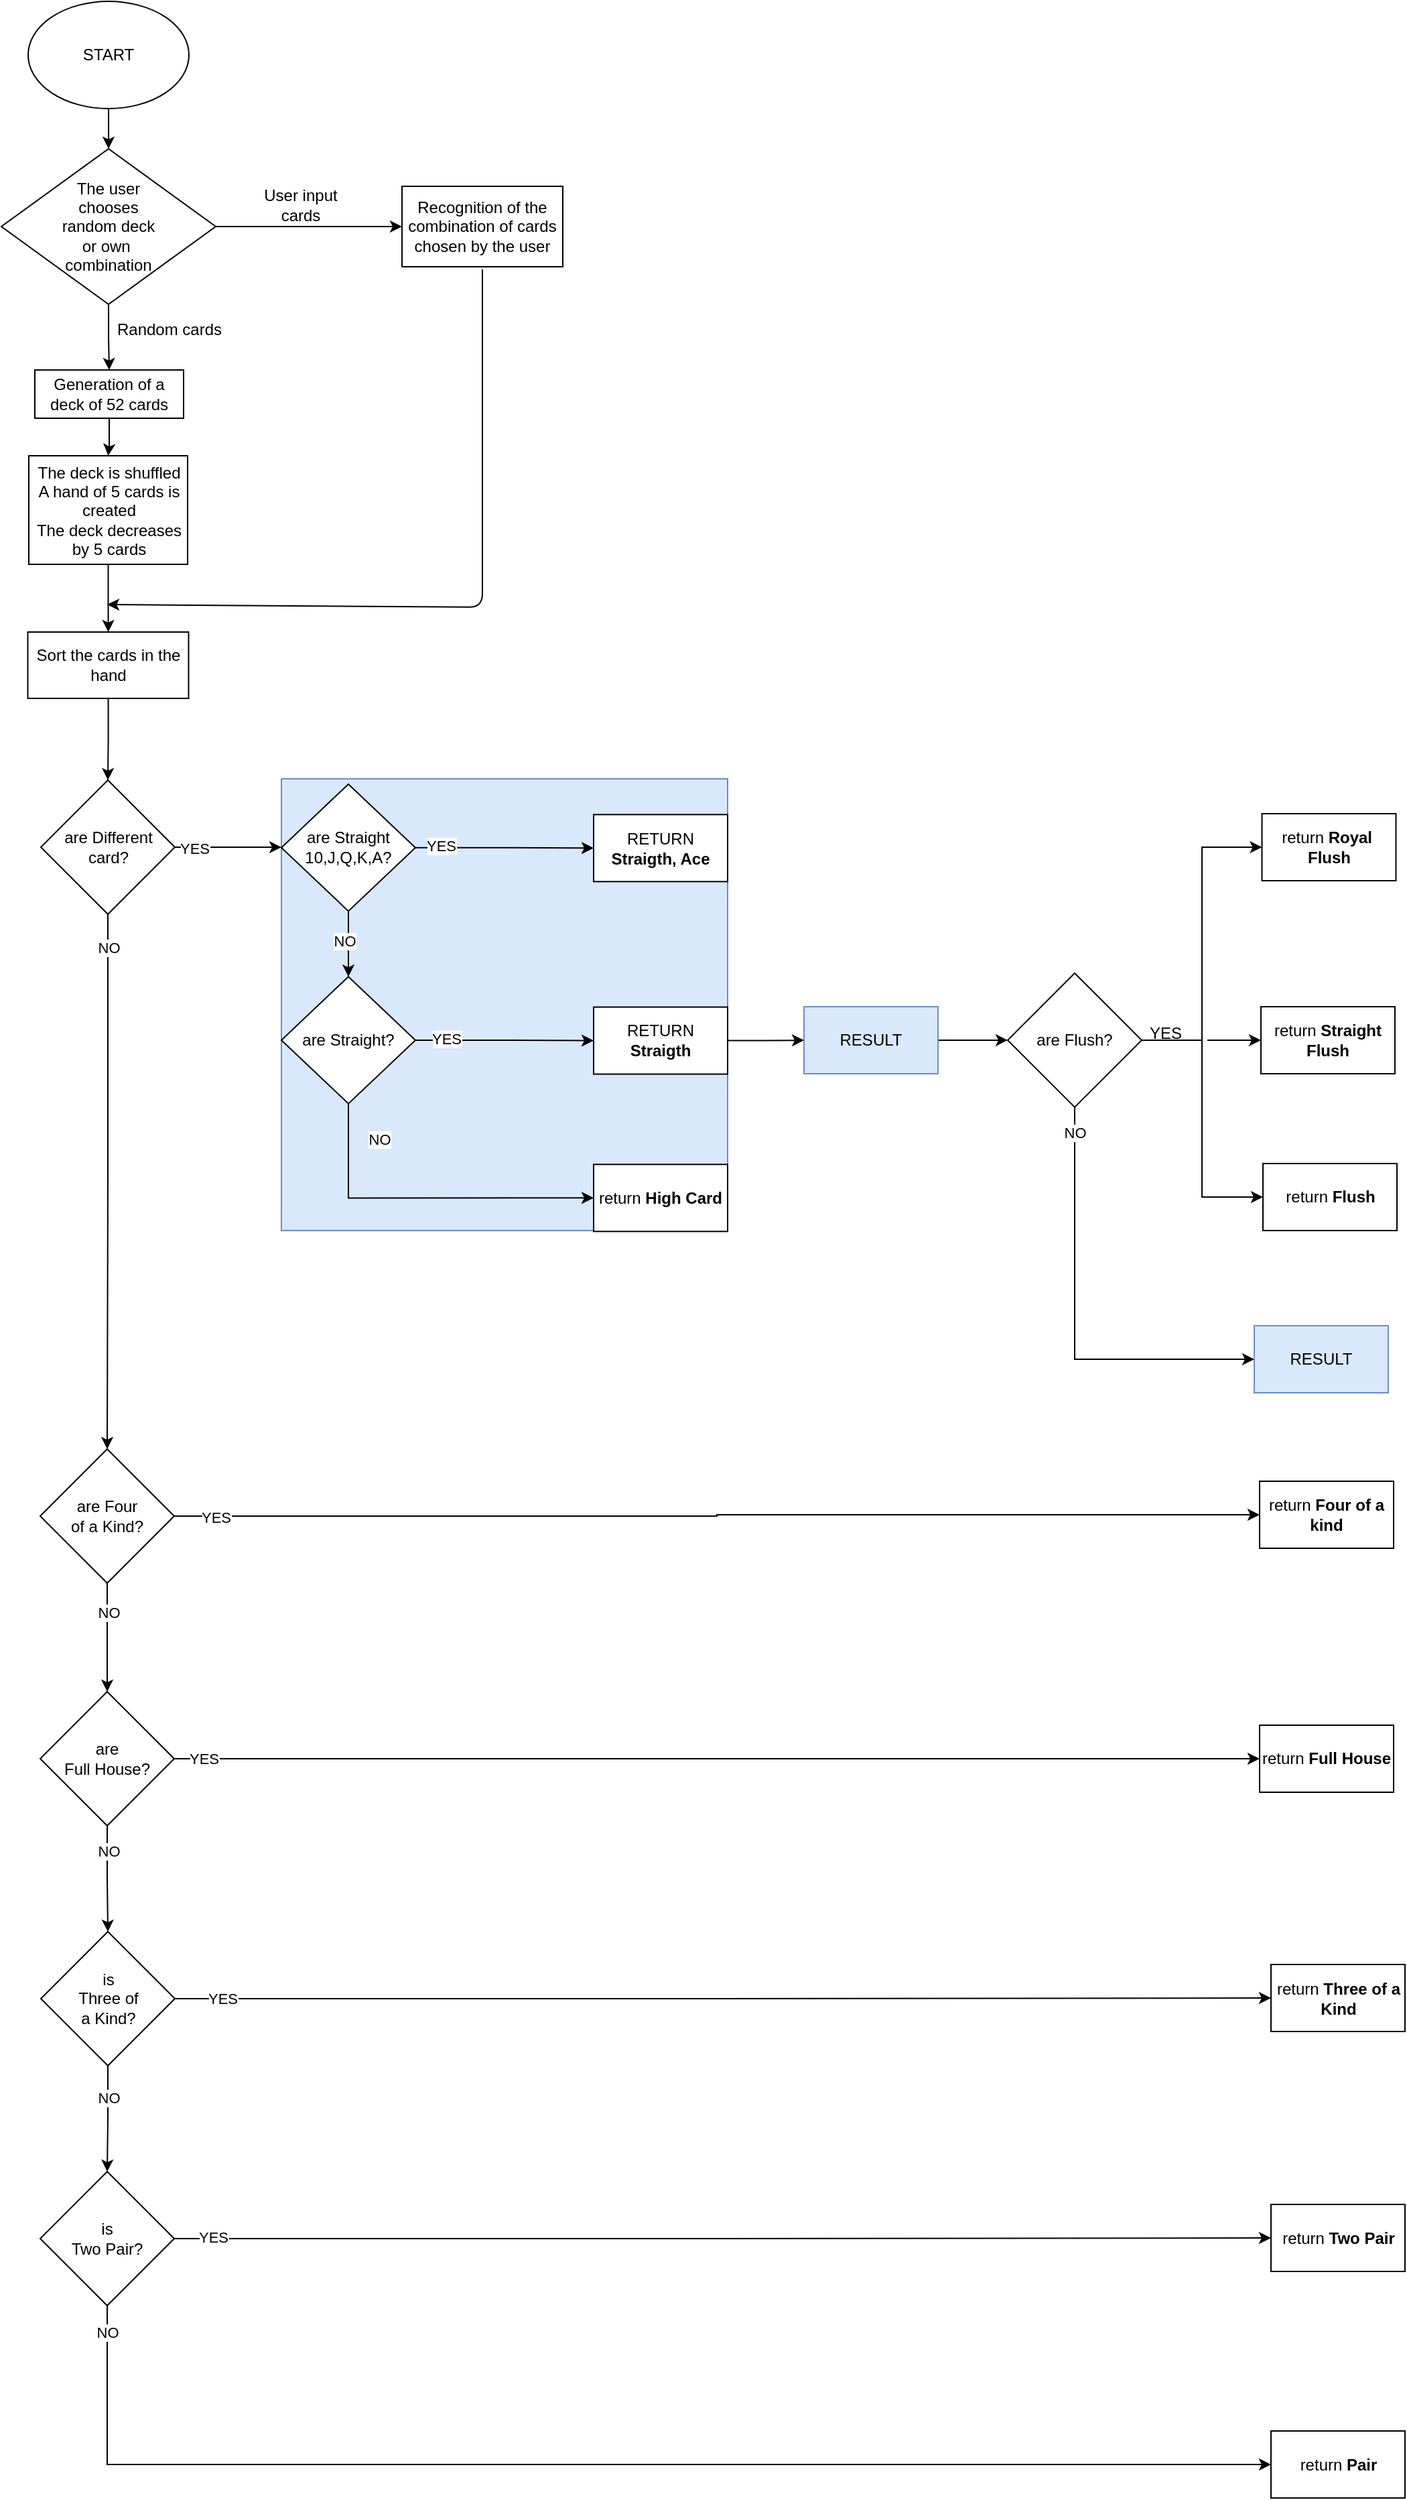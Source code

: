 <mxfile version="14.4.3" type="github">
  <diagram id="C5RBs43oDa-KdzZeNtuy" name="Page-1">
    <mxGraphModel dx="1024" dy="738" grid="1" gridSize="10" guides="1" tooltips="1" connect="1" arrows="1" fold="1" page="1" pageScale="1" pageWidth="827" pageHeight="1169" math="0" shadow="0">
      <root>
        <mxCell id="WIyWlLk6GJQsqaUBKTNV-0" />
        <mxCell id="WIyWlLk6GJQsqaUBKTNV-1" parent="WIyWlLk6GJQsqaUBKTNV-0" />
        <mxCell id="Tm0DZsRlW1lU8cvknflJ-2" value="" style="edgeStyle=orthogonalEdgeStyle;rounded=0;orthogonalLoop=1;jettySize=auto;html=1;" parent="WIyWlLk6GJQsqaUBKTNV-1" source="Tm0DZsRlW1lU8cvknflJ-0" target="Tm0DZsRlW1lU8cvknflJ-1" edge="1">
          <mxGeometry relative="1" as="geometry" />
        </mxCell>
        <mxCell id="Tm0DZsRlW1lU8cvknflJ-0" value="START" style="ellipse;whiteSpace=wrap;html=1;" parent="WIyWlLk6GJQsqaUBKTNV-1" vertex="1">
          <mxGeometry x="41" y="20" width="120" height="80" as="geometry" />
        </mxCell>
        <object label="" id="Tm0DZsRlW1lU8cvknflJ-4">
          <mxCell style="edgeStyle=orthogonalEdgeStyle;rounded=0;orthogonalLoop=1;jettySize=auto;html=1;" parent="WIyWlLk6GJQsqaUBKTNV-1" source="Tm0DZsRlW1lU8cvknflJ-1" target="Tm0DZsRlW1lU8cvknflJ-3" edge="1">
            <mxGeometry relative="1" as="geometry" />
          </mxCell>
        </object>
        <mxCell id="Tm0DZsRlW1lU8cvknflJ-28" value="" style="edgeStyle=orthogonalEdgeStyle;rounded=0;orthogonalLoop=1;jettySize=auto;html=1;" parent="WIyWlLk6GJQsqaUBKTNV-1" source="Tm0DZsRlW1lU8cvknflJ-1" target="Tm0DZsRlW1lU8cvknflJ-27" edge="1">
          <mxGeometry relative="1" as="geometry" />
        </mxCell>
        <mxCell id="Tm0DZsRlW1lU8cvknflJ-1" value="The user &lt;br&gt;chooses &lt;br&gt;random deck&lt;br&gt;or own&amp;nbsp;&lt;br&gt;combination" style="rhombus;whiteSpace=wrap;html=1;" parent="WIyWlLk6GJQsqaUBKTNV-1" vertex="1">
          <mxGeometry x="21" y="130" width="160" height="116" as="geometry" />
        </mxCell>
        <mxCell id="Tm0DZsRlW1lU8cvknflJ-7" value="" style="edgeStyle=orthogonalEdgeStyle;rounded=0;orthogonalLoop=1;jettySize=auto;html=1;" parent="WIyWlLk6GJQsqaUBKTNV-1" source="Tm0DZsRlW1lU8cvknflJ-3" target="Tm0DZsRlW1lU8cvknflJ-6" edge="1">
          <mxGeometry relative="1" as="geometry" />
        </mxCell>
        <mxCell id="Tm0DZsRlW1lU8cvknflJ-3" value="Generation of a deck of 52 cards" style="whiteSpace=wrap;html=1;" parent="WIyWlLk6GJQsqaUBKTNV-1" vertex="1">
          <mxGeometry x="46" y="295" width="111" height="36" as="geometry" />
        </mxCell>
        <mxCell id="Tm0DZsRlW1lU8cvknflJ-5" value="Random cards" style="text;html=1;resizable=0;autosize=1;align=center;verticalAlign=middle;points=[];fillColor=none;strokeColor=none;rounded=0;" parent="WIyWlLk6GJQsqaUBKTNV-1" vertex="1">
          <mxGeometry x="101" y="255" width="90" height="20" as="geometry" />
        </mxCell>
        <mxCell id="Tm0DZsRlW1lU8cvknflJ-60" value="" style="edgeStyle=orthogonalEdgeStyle;rounded=0;orthogonalLoop=1;jettySize=auto;html=1;" parent="WIyWlLk6GJQsqaUBKTNV-1" source="Tm0DZsRlW1lU8cvknflJ-6" target="Tm0DZsRlW1lU8cvknflJ-59" edge="1">
          <mxGeometry relative="1" as="geometry" />
        </mxCell>
        <mxCell id="Tm0DZsRlW1lU8cvknflJ-6" value="&lt;div&gt;The deck is shuffled&lt;/div&gt;&lt;div&gt;A hand of 5 cards is created&lt;/div&gt;&lt;div&gt;The deck decreases by 5 cards&lt;/div&gt;" style="whiteSpace=wrap;html=1;" parent="WIyWlLk6GJQsqaUBKTNV-1" vertex="1">
          <mxGeometry x="41.5" y="359" width="118.5" height="81" as="geometry" />
        </mxCell>
        <mxCell id="Tm0DZsRlW1lU8cvknflJ-27" value="Recognition of the combination of cards chosen by the user" style="whiteSpace=wrap;html=1;" parent="WIyWlLk6GJQsqaUBKTNV-1" vertex="1">
          <mxGeometry x="320" y="158" width="120" height="60" as="geometry" />
        </mxCell>
        <mxCell id="Tm0DZsRlW1lU8cvknflJ-29" value="" style="endArrow=classic;html=1;exitX=0.5;exitY=1;exitDx=0;exitDy=0;" parent="WIyWlLk6GJQsqaUBKTNV-1" edge="1">
          <mxGeometry width="50" height="50" relative="1" as="geometry">
            <mxPoint x="380" y="220" as="sourcePoint" />
            <mxPoint x="100" y="470" as="targetPoint" />
            <Array as="points">
              <mxPoint x="380" y="472" />
            </Array>
          </mxGeometry>
        </mxCell>
        <mxCell id="Tm0DZsRlW1lU8cvknflJ-36" value="User input cards" style="text;html=1;strokeColor=none;fillColor=none;align=center;verticalAlign=middle;whiteSpace=wrap;rounded=0;" parent="WIyWlLk6GJQsqaUBKTNV-1" vertex="1">
          <mxGeometry x="211" y="157" width="67.25" height="30" as="geometry" />
        </mxCell>
        <mxCell id="cF6fis8dZxYhZ3T7PFc2-98" style="edgeStyle=orthogonalEdgeStyle;rounded=0;orthogonalLoop=1;jettySize=auto;html=1;entryX=0.5;entryY=0;entryDx=0;entryDy=0;" parent="WIyWlLk6GJQsqaUBKTNV-1" source="Tm0DZsRlW1lU8cvknflJ-59" target="cF6fis8dZxYhZ3T7PFc2-95" edge="1">
          <mxGeometry relative="1" as="geometry" />
        </mxCell>
        <mxCell id="Tm0DZsRlW1lU8cvknflJ-59" value="Sort the cards in the hand&lt;span&gt; &lt;/span&gt;" style="whiteSpace=wrap;html=1;" parent="WIyWlLk6GJQsqaUBKTNV-1" vertex="1">
          <mxGeometry x="40.75" y="490.5" width="120" height="49.5" as="geometry" />
        </mxCell>
        <mxCell id="cF6fis8dZxYhZ3T7PFc2-84" value="" style="group" parent="WIyWlLk6GJQsqaUBKTNV-1" vertex="1" connectable="0">
          <mxGeometry x="742" y="740.0" width="137" height="120.62" as="geometry" />
        </mxCell>
        <mxCell id="cF6fis8dZxYhZ3T7PFc2-85" value="are Flush?" style="rhombus;whiteSpace=wrap;html=1;" parent="cF6fis8dZxYhZ3T7PFc2-84" vertex="1">
          <mxGeometry x="30" y="4.96" width="100" height="100" as="geometry" />
        </mxCell>
        <mxCell id="cF6fis8dZxYhZ3T7PFc2-91" value="" style="group" parent="WIyWlLk6GJQsqaUBKTNV-1" vertex="1" connectable="0">
          <mxGeometry x="50" y="1100" width="601.5" height="782.5" as="geometry" />
        </mxCell>
        <mxCell id="T6k6hgS9T_V78RaMO5M8-13" style="edgeStyle=orthogonalEdgeStyle;rounded=0;orthogonalLoop=1;jettySize=auto;html=1;entryX=0.5;entryY=0;entryDx=0;entryDy=0;" edge="1" parent="cF6fis8dZxYhZ3T7PFc2-91" source="Tm0DZsRlW1lU8cvknflJ-167" target="Tm0DZsRlW1lU8cvknflJ-173">
          <mxGeometry relative="1" as="geometry" />
        </mxCell>
        <mxCell id="T6k6hgS9T_V78RaMO5M8-24" value="NO" style="edgeLabel;html=1;align=center;verticalAlign=middle;resizable=0;points=[];" vertex="1" connectable="0" parent="T6k6hgS9T_V78RaMO5M8-13">
          <mxGeometry x="-0.401" relative="1" as="geometry">
            <mxPoint as="offset" />
          </mxGeometry>
        </mxCell>
        <mxCell id="Tm0DZsRlW1lU8cvknflJ-167" value="is &lt;br&gt;Three of &lt;br&gt;a Kind?" style="rhombus;whiteSpace=wrap;html=1;" parent="cF6fis8dZxYhZ3T7PFc2-91" vertex="1">
          <mxGeometry x="0.5" y="360" width="100" height="100" as="geometry" />
        </mxCell>
        <mxCell id="Tm0DZsRlW1lU8cvknflJ-173" value="is &lt;br&gt;Two Pair?" style="rhombus;whiteSpace=wrap;html=1;" parent="cF6fis8dZxYhZ3T7PFc2-91" vertex="1">
          <mxGeometry y="539" width="100" height="100" as="geometry" />
        </mxCell>
        <mxCell id="T6k6hgS9T_V78RaMO5M8-11" style="edgeStyle=orthogonalEdgeStyle;rounded=0;orthogonalLoop=1;jettySize=auto;html=1;entryX=0.5;entryY=0;entryDx=0;entryDy=0;" edge="1" parent="cF6fis8dZxYhZ3T7PFc2-91" source="cF6fis8dZxYhZ3T7PFc2-18" target="cF6fis8dZxYhZ3T7PFc2-20">
          <mxGeometry relative="1" as="geometry" />
        </mxCell>
        <mxCell id="T6k6hgS9T_V78RaMO5M8-20" value="NO" style="edgeLabel;html=1;align=center;verticalAlign=middle;resizable=0;points=[];" vertex="1" connectable="0" parent="T6k6hgS9T_V78RaMO5M8-11">
          <mxGeometry x="-0.457" y="1" relative="1" as="geometry">
            <mxPoint as="offset" />
          </mxGeometry>
        </mxCell>
        <mxCell id="cF6fis8dZxYhZ3T7PFc2-18" value="are Four &lt;br&gt;of a Kind?" style="rhombus;whiteSpace=wrap;html=1;" parent="cF6fis8dZxYhZ3T7PFc2-91" vertex="1">
          <mxGeometry width="100" height="100" as="geometry" />
        </mxCell>
        <mxCell id="T6k6hgS9T_V78RaMO5M8-12" style="edgeStyle=orthogonalEdgeStyle;rounded=0;orthogonalLoop=1;jettySize=auto;html=1;entryX=0.5;entryY=0;entryDx=0;entryDy=0;" edge="1" parent="cF6fis8dZxYhZ3T7PFc2-91" source="cF6fis8dZxYhZ3T7PFc2-20" target="Tm0DZsRlW1lU8cvknflJ-167">
          <mxGeometry relative="1" as="geometry" />
        </mxCell>
        <mxCell id="T6k6hgS9T_V78RaMO5M8-22" value="NO" style="edgeLabel;html=1;align=center;verticalAlign=middle;resizable=0;points=[];" vertex="1" connectable="0" parent="T6k6hgS9T_V78RaMO5M8-12">
          <mxGeometry x="-0.516" y="1" relative="1" as="geometry">
            <mxPoint as="offset" />
          </mxGeometry>
        </mxCell>
        <mxCell id="cF6fis8dZxYhZ3T7PFc2-20" value="are&lt;br&gt;Full House?" style="rhombus;whiteSpace=wrap;html=1;" parent="cF6fis8dZxYhZ3T7PFc2-91" vertex="1">
          <mxGeometry y="181" width="100" height="100" as="geometry" />
        </mxCell>
        <mxCell id="cF6fis8dZxYhZ3T7PFc2-94" value="" style="group" parent="WIyWlLk6GJQsqaUBKTNV-1" vertex="1" connectable="0">
          <mxGeometry x="50.5" y="600" width="137" height="120.62" as="geometry" />
        </mxCell>
        <mxCell id="cF6fis8dZxYhZ3T7PFc2-95" value="are Different&lt;br&gt;card?" style="rhombus;whiteSpace=wrap;html=1;" parent="cF6fis8dZxYhZ3T7PFc2-94" vertex="1">
          <mxGeometry y="1" width="100" height="100" as="geometry" />
        </mxCell>
        <mxCell id="cF6fis8dZxYhZ3T7PFc2-109" value="" style="group;fillColor=#dae8fc;strokeColor=#6c8ebf;" parent="WIyWlLk6GJQsqaUBKTNV-1" vertex="1" connectable="0">
          <mxGeometry x="230" y="600" width="333" height="337" as="geometry" />
        </mxCell>
        <mxCell id="cF6fis8dZxYhZ3T7PFc2-108" value="" style="group;fillColor=#dae8fc;strokeColor=#6c8ebf;container=0;" parent="cF6fis8dZxYhZ3T7PFc2-109" vertex="1" connectable="0">
          <mxGeometry width="333" height="337" as="geometry" />
        </mxCell>
        <mxCell id="Tm0DZsRlW1lU8cvknflJ-74" value="are Straight&lt;br&gt;10,J,Q,K,A?" style="rhombus;whiteSpace=wrap;html=1;" parent="cF6fis8dZxYhZ3T7PFc2-109" vertex="1">
          <mxGeometry y="4" width="100" height="94.695" as="geometry" />
        </mxCell>
        <mxCell id="cF6fis8dZxYhZ3T7PFc2-78" value="return &lt;b&gt;High Card&lt;/b&gt;" style="whiteSpace=wrap;html=1;" parent="cF6fis8dZxYhZ3T7PFc2-109" vertex="1">
          <mxGeometry x="233" y="287.653" width="100" height="50" as="geometry" />
        </mxCell>
        <mxCell id="cF6fis8dZxYhZ3T7PFc2-7" value="RETURN &lt;b&gt;Straigth&lt;/b&gt;" style="whiteSpace=wrap;html=1;" parent="cF6fis8dZxYhZ3T7PFc2-109" vertex="1">
          <mxGeometry x="233" y="170.284" width="100" height="50" as="geometry" />
        </mxCell>
        <mxCell id="cF6fis8dZxYhZ3T7PFc2-104" style="edgeStyle=orthogonalEdgeStyle;rounded=0;orthogonalLoop=1;jettySize=auto;html=1;entryX=0;entryY=0.5;entryDx=0;entryDy=0;" parent="cF6fis8dZxYhZ3T7PFc2-109" source="cF6fis8dZxYhZ3T7PFc2-13" target="cF6fis8dZxYhZ3T7PFc2-7" edge="1">
          <mxGeometry y="-20" as="geometry" />
        </mxCell>
        <mxCell id="cF6fis8dZxYhZ3T7PFc2-113" value="YES" style="edgeLabel;html=1;align=center;verticalAlign=middle;resizable=0;points=[];" parent="cF6fis8dZxYhZ3T7PFc2-104" vertex="1" connectable="0">
          <mxGeometry relative="1" as="geometry">
            <mxPoint x="-44" y="-1" as="offset" />
          </mxGeometry>
        </mxCell>
        <mxCell id="cF6fis8dZxYhZ3T7PFc2-105" style="edgeStyle=orthogonalEdgeStyle;rounded=0;orthogonalLoop=1;jettySize=auto;html=1;entryX=0;entryY=0.5;entryDx=0;entryDy=0;" parent="cF6fis8dZxYhZ3T7PFc2-109" source="cF6fis8dZxYhZ3T7PFc2-13" target="cF6fis8dZxYhZ3T7PFc2-78" edge="1">
          <mxGeometry y="-20" as="geometry">
            <Array as="points">
              <mxPoint x="50" y="194.958" />
              <mxPoint x="50" y="313.326" />
            </Array>
          </mxGeometry>
        </mxCell>
        <mxCell id="cF6fis8dZxYhZ3T7PFc2-114" value="NO" style="edgeLabel;html=1;align=center;verticalAlign=middle;resizable=0;points=[];" parent="cF6fis8dZxYhZ3T7PFc2-105" vertex="1" connectable="0">
          <mxGeometry relative="1" as="geometry">
            <mxPoint x="-33" y="-44" as="offset" />
          </mxGeometry>
        </mxCell>
        <mxCell id="cF6fis8dZxYhZ3T7PFc2-13" value="are Straight?" style="rhombus;whiteSpace=wrap;html=1;" parent="cF6fis8dZxYhZ3T7PFc2-109" vertex="1">
          <mxGeometry y="147.61" width="100" height="94.695" as="geometry" />
        </mxCell>
        <mxCell id="cF6fis8dZxYhZ3T7PFc2-107" style="edgeStyle=orthogonalEdgeStyle;rounded=0;orthogonalLoop=1;jettySize=auto;html=1;entryX=0.5;entryY=0;entryDx=0;entryDy=0;" parent="cF6fis8dZxYhZ3T7PFc2-109" source="Tm0DZsRlW1lU8cvknflJ-74" target="cF6fis8dZxYhZ3T7PFc2-13" edge="1">
          <mxGeometry y="-20" as="geometry" />
        </mxCell>
        <mxCell id="cF6fis8dZxYhZ3T7PFc2-112" value="NO" style="edgeLabel;html=1;align=center;verticalAlign=middle;resizable=0;points=[];" parent="cF6fis8dZxYhZ3T7PFc2-107" vertex="1" connectable="0">
          <mxGeometry relative="1" as="geometry">
            <mxPoint x="-3" y="-2" as="offset" />
          </mxGeometry>
        </mxCell>
        <mxCell id="cF6fis8dZxYhZ3T7PFc2-40" value="RETURN &lt;b&gt;Straigth, Ace&lt;/b&gt;" style="whiteSpace=wrap;html=1;" parent="cF6fis8dZxYhZ3T7PFc2-109" vertex="1">
          <mxGeometry x="233" y="26.674" width="100" height="50" as="geometry" />
        </mxCell>
        <mxCell id="cF6fis8dZxYhZ3T7PFc2-103" style="edgeStyle=orthogonalEdgeStyle;rounded=0;orthogonalLoop=1;jettySize=auto;html=1;entryX=0;entryY=0.5;entryDx=0;entryDy=0;" parent="cF6fis8dZxYhZ3T7PFc2-109" source="Tm0DZsRlW1lU8cvknflJ-74" target="cF6fis8dZxYhZ3T7PFc2-40" edge="1">
          <mxGeometry y="-20" as="geometry" />
        </mxCell>
        <mxCell id="cF6fis8dZxYhZ3T7PFc2-111" value="YES" style="edgeLabel;html=1;align=center;verticalAlign=middle;resizable=0;points=[];" parent="cF6fis8dZxYhZ3T7PFc2-103" vertex="1" connectable="0">
          <mxGeometry relative="1" as="geometry">
            <mxPoint x="-48" y="-2" as="offset" />
          </mxGeometry>
        </mxCell>
        <mxCell id="cF6fis8dZxYhZ3T7PFc2-118" style="edgeStyle=orthogonalEdgeStyle;rounded=0;orthogonalLoop=1;jettySize=auto;html=1;entryX=0;entryY=0.5;entryDx=0;entryDy=0;" parent="WIyWlLk6GJQsqaUBKTNV-1" source="cF6fis8dZxYhZ3T7PFc2-115" target="cF6fis8dZxYhZ3T7PFc2-85" edge="1">
          <mxGeometry relative="1" as="geometry" />
        </mxCell>
        <mxCell id="cF6fis8dZxYhZ3T7PFc2-115" value="RESULT" style="rounded=0;whiteSpace=wrap;html=1;fillColor=#dae8fc;strokeColor=#6c8ebf;" parent="WIyWlLk6GJQsqaUBKTNV-1" vertex="1">
          <mxGeometry x="620" y="770" width="100" height="50" as="geometry" />
        </mxCell>
        <mxCell id="cF6fis8dZxYhZ3T7PFc2-117" value="" style="edgeStyle=orthogonalEdgeStyle;rounded=0;orthogonalLoop=1;jettySize=auto;html=1;" parent="WIyWlLk6GJQsqaUBKTNV-1" source="cF6fis8dZxYhZ3T7PFc2-7" target="cF6fis8dZxYhZ3T7PFc2-115" edge="1">
          <mxGeometry relative="1" as="geometry" />
        </mxCell>
        <mxCell id="cF6fis8dZxYhZ3T7PFc2-119" value="" style="group" parent="WIyWlLk6GJQsqaUBKTNV-1" vertex="1" connectable="0">
          <mxGeometry x="956" y="626" width="101.5" height="432" as="geometry" />
        </mxCell>
        <mxCell id="cF6fis8dZxYhZ3T7PFc2-110" value="" style="group" parent="cF6fis8dZxYhZ3T7PFc2-119" vertex="1" connectable="0">
          <mxGeometry x="5" width="101.5" height="311" as="geometry" />
        </mxCell>
        <mxCell id="Tm0DZsRlW1lU8cvknflJ-24" value="return&amp;nbsp;&lt;b&gt;Straight Flush&lt;/b&gt;" style="whiteSpace=wrap;html=1;" parent="cF6fis8dZxYhZ3T7PFc2-110" vertex="1">
          <mxGeometry y="144" width="100" height="50" as="geometry" />
        </mxCell>
        <mxCell id="T6k6hgS9T_V78RaMO5M8-39" value="return &lt;b&gt;Flush&lt;/b&gt;" style="whiteSpace=wrap;html=1;" vertex="1" parent="cF6fis8dZxYhZ3T7PFc2-110">
          <mxGeometry x="1.5" y="261" width="100" height="50" as="geometry" />
        </mxCell>
        <mxCell id="T6k6hgS9T_V78RaMO5M8-38" value="return&amp;nbsp;&lt;b style=&quot;font-family: &amp;#34;arial&amp;#34; , &amp;#34;helvetica&amp;#34; , sans-serif ; text-align: left&quot;&gt;Royal&amp;nbsp; Flush&lt;/b&gt;" style="whiteSpace=wrap;html=1;" vertex="1" parent="cF6fis8dZxYhZ3T7PFc2-110">
          <mxGeometry x="0.75" width="100" height="50" as="geometry" />
        </mxCell>
        <mxCell id="cF6fis8dZxYhZ3T7PFc2-116" value="RESULT" style="rounded=0;whiteSpace=wrap;html=1;fillColor=#dae8fc;strokeColor=#6c8ebf;" parent="cF6fis8dZxYhZ3T7PFc2-119" vertex="1">
          <mxGeometry y="382" width="100" height="50" as="geometry" />
        </mxCell>
        <mxCell id="cF6fis8dZxYhZ3T7PFc2-125" style="edgeStyle=orthogonalEdgeStyle;rounded=0;orthogonalLoop=1;jettySize=auto;html=1;entryX=0;entryY=0.5;entryDx=0;entryDy=0;" parent="WIyWlLk6GJQsqaUBKTNV-1" source="cF6fis8dZxYhZ3T7PFc2-85" target="cF6fis8dZxYhZ3T7PFc2-116" edge="1">
          <mxGeometry relative="1" as="geometry">
            <Array as="points">
              <mxPoint x="822" y="1033" />
            </Array>
          </mxGeometry>
        </mxCell>
        <mxCell id="T6k6hgS9T_V78RaMO5M8-44" value="NO" style="edgeLabel;html=1;align=center;verticalAlign=middle;resizable=0;points=[];" vertex="1" connectable="0" parent="cF6fis8dZxYhZ3T7PFc2-125">
          <mxGeometry x="-0.887" relative="1" as="geometry">
            <mxPoint y="1" as="offset" />
          </mxGeometry>
        </mxCell>
        <mxCell id="Tm0DZsRlW1lU8cvknflJ-119" value="return&amp;nbsp;&lt;b&gt;Four of a kind&lt;/b&gt;" style="whiteSpace=wrap;html=1;" parent="WIyWlLk6GJQsqaUBKTNV-1" vertex="1">
          <mxGeometry x="960" y="1124" width="100" height="50" as="geometry" />
        </mxCell>
        <mxCell id="Tm0DZsRlW1lU8cvknflJ-127" value="return &lt;b&gt;Full House&lt;/b&gt;" style="whiteSpace=wrap;html=1;" parent="WIyWlLk6GJQsqaUBKTNV-1" vertex="1">
          <mxGeometry x="960" y="1306" width="100" height="50" as="geometry" />
        </mxCell>
        <mxCell id="Tm0DZsRlW1lU8cvknflJ-169" value="return &lt;b&gt;Three of a Kind&lt;/b&gt;&lt;span style=&quot;color: rgba(0 , 0 , 0 , 0) ; font-family: monospace ; font-size: 0px&quot;&gt;%3CmxGraphModel%3E%3Croot%3E%3CmxCell%20id%3D%220%22%2F%3E%3CmxCell%20id%3D%221%22%20parent%3D%220%22%2F%3E%3CmxCell%20id%3D%222%22%20value%3D%22RETURN%20%26lt%3Bb%26gt%3BStraigth%26lt%3B%2Fb%26gt%3B%22%20style%3D%22whiteSpace%3Dwrap%3Bhtml%3D1%3B%22%20vertex%3D%221%22%20parent%3D%221%22%3E%3CmxGeometry%20x%3D%22783.5%22%20y%3D%221493.625%22%20width%3D%22120%22%20height%3D%2260%22%20as%3D%22geometry%22%2F%3E%3C%2FmxCell%3E%3C%2Froot%3E%3C%2FmxGraphModel%3E&lt;/span&gt;" style="whiteSpace=wrap;html=1;" parent="WIyWlLk6GJQsqaUBKTNV-1" vertex="1">
          <mxGeometry x="968.5" y="1484.5" width="100" height="50" as="geometry" />
        </mxCell>
        <mxCell id="Tm0DZsRlW1lU8cvknflJ-175" value="return &lt;b&gt;Two Pair&lt;/b&gt;" style="whiteSpace=wrap;html=1;" parent="WIyWlLk6GJQsqaUBKTNV-1" vertex="1">
          <mxGeometry x="968.5" y="1663.5" width="100" height="50" as="geometry" />
        </mxCell>
        <mxCell id="Tm0DZsRlW1lU8cvknflJ-179" value="return &lt;b&gt;Pair&lt;/b&gt;" style="whiteSpace=wrap;html=1;" parent="WIyWlLk6GJQsqaUBKTNV-1" vertex="1">
          <mxGeometry x="968.5" y="1832.5" width="100" height="50" as="geometry" />
        </mxCell>
        <mxCell id="cF6fis8dZxYhZ3T7PFc2-70" style="edgeStyle=orthogonalEdgeStyle;rounded=0;orthogonalLoop=1;jettySize=auto;html=1;entryX=0;entryY=0.5;entryDx=0;entryDy=0;" parent="WIyWlLk6GJQsqaUBKTNV-1" source="cF6fis8dZxYhZ3T7PFc2-20" target="Tm0DZsRlW1lU8cvknflJ-127" edge="1">
          <mxGeometry relative="1" as="geometry" />
        </mxCell>
        <mxCell id="T6k6hgS9T_V78RaMO5M8-21" value="YES" style="edgeLabel;html=1;align=center;verticalAlign=middle;resizable=0;points=[];" vertex="1" connectable="0" parent="cF6fis8dZxYhZ3T7PFc2-70">
          <mxGeometry x="-0.947" relative="1" as="geometry">
            <mxPoint as="offset" />
          </mxGeometry>
        </mxCell>
        <mxCell id="Tm0DZsRlW1lU8cvknflJ-170" value="" style="edgeStyle=orthogonalEdgeStyle;rounded=0;orthogonalLoop=1;jettySize=auto;html=1;" parent="WIyWlLk6GJQsqaUBKTNV-1" source="Tm0DZsRlW1lU8cvknflJ-167" target="Tm0DZsRlW1lU8cvknflJ-169" edge="1">
          <mxGeometry relative="1" as="geometry" />
        </mxCell>
        <mxCell id="T6k6hgS9T_V78RaMO5M8-23" value="YES" style="edgeLabel;html=1;align=center;verticalAlign=middle;resizable=0;points=[];" vertex="1" connectable="0" parent="Tm0DZsRlW1lU8cvknflJ-170">
          <mxGeometry x="-0.915" relative="1" as="geometry">
            <mxPoint as="offset" />
          </mxGeometry>
        </mxCell>
        <mxCell id="Tm0DZsRlW1lU8cvknflJ-176" value="" style="edgeStyle=orthogonalEdgeStyle;rounded=0;orthogonalLoop=1;jettySize=auto;html=1;" parent="WIyWlLk6GJQsqaUBKTNV-1" source="Tm0DZsRlW1lU8cvknflJ-173" target="Tm0DZsRlW1lU8cvknflJ-175" edge="1">
          <mxGeometry relative="1" as="geometry" />
        </mxCell>
        <mxCell id="T6k6hgS9T_V78RaMO5M8-25" value="YES" style="edgeLabel;html=1;align=center;verticalAlign=middle;resizable=0;points=[];" vertex="1" connectable="0" parent="Tm0DZsRlW1lU8cvknflJ-176">
          <mxGeometry x="-0.931" y="1" relative="1" as="geometry">
            <mxPoint as="offset" />
          </mxGeometry>
        </mxCell>
        <mxCell id="Tm0DZsRlW1lU8cvknflJ-178" value="" style="edgeStyle=orthogonalEdgeStyle;rounded=0;orthogonalLoop=1;jettySize=auto;html=1;entryX=0;entryY=0.5;entryDx=0;entryDy=0;" parent="WIyWlLk6GJQsqaUBKTNV-1" source="Tm0DZsRlW1lU8cvknflJ-173" target="Tm0DZsRlW1lU8cvknflJ-179" edge="1">
          <mxGeometry relative="1" as="geometry">
            <mxPoint x="100" y="1808" as="targetPoint" />
            <Array as="points">
              <mxPoint x="100" y="1858" />
            </Array>
          </mxGeometry>
        </mxCell>
        <mxCell id="T6k6hgS9T_V78RaMO5M8-26" value="NO" style="edgeLabel;html=1;align=center;verticalAlign=middle;resizable=0;points=[];" vertex="1" connectable="0" parent="Tm0DZsRlW1lU8cvknflJ-178">
          <mxGeometry x="-0.958" relative="1" as="geometry">
            <mxPoint y="-1" as="offset" />
          </mxGeometry>
        </mxCell>
        <mxCell id="T6k6hgS9T_V78RaMO5M8-10" style="edgeStyle=orthogonalEdgeStyle;rounded=0;orthogonalLoop=1;jettySize=auto;html=1;entryX=0;entryY=0.5;entryDx=0;entryDy=0;" edge="1" parent="WIyWlLk6GJQsqaUBKTNV-1" source="cF6fis8dZxYhZ3T7PFc2-18" target="Tm0DZsRlW1lU8cvknflJ-119">
          <mxGeometry relative="1" as="geometry" />
        </mxCell>
        <mxCell id="T6k6hgS9T_V78RaMO5M8-19" value="YES" style="edgeLabel;html=1;align=center;verticalAlign=middle;resizable=0;points=[];" vertex="1" connectable="0" parent="T6k6hgS9T_V78RaMO5M8-10">
          <mxGeometry x="-0.924" y="-1" relative="1" as="geometry">
            <mxPoint as="offset" />
          </mxGeometry>
        </mxCell>
        <mxCell id="T6k6hgS9T_V78RaMO5M8-15" style="edgeStyle=orthogonalEdgeStyle;rounded=0;orthogonalLoop=1;jettySize=auto;html=1;entryX=0.5;entryY=0;entryDx=0;entryDy=0;" edge="1" parent="WIyWlLk6GJQsqaUBKTNV-1" source="cF6fis8dZxYhZ3T7PFc2-95" target="cF6fis8dZxYhZ3T7PFc2-18">
          <mxGeometry relative="1" as="geometry" />
        </mxCell>
        <mxCell id="T6k6hgS9T_V78RaMO5M8-17" value="NO" style="edgeLabel;html=1;align=center;verticalAlign=middle;resizable=0;points=[];" vertex="1" connectable="0" parent="T6k6hgS9T_V78RaMO5M8-15">
          <mxGeometry x="-0.874" relative="1" as="geometry">
            <mxPoint as="offset" />
          </mxGeometry>
        </mxCell>
        <mxCell id="T6k6hgS9T_V78RaMO5M8-16" style="edgeStyle=orthogonalEdgeStyle;rounded=0;orthogonalLoop=1;jettySize=auto;html=1;" edge="1" parent="WIyWlLk6GJQsqaUBKTNV-1" source="cF6fis8dZxYhZ3T7PFc2-95">
          <mxGeometry relative="1" as="geometry">
            <mxPoint x="230" y="651" as="targetPoint" />
            <Array as="points">
              <mxPoint x="180" y="651" />
              <mxPoint x="180" y="651" />
            </Array>
          </mxGeometry>
        </mxCell>
        <mxCell id="T6k6hgS9T_V78RaMO5M8-18" value="YES" style="edgeLabel;html=1;align=center;verticalAlign=middle;resizable=0;points=[];" vertex="1" connectable="0" parent="T6k6hgS9T_V78RaMO5M8-16">
          <mxGeometry x="-0.65" y="-1" relative="1" as="geometry">
            <mxPoint as="offset" />
          </mxGeometry>
        </mxCell>
        <mxCell id="T6k6hgS9T_V78RaMO5M8-43" value="" style="endArrow=classic;html=1;entryX=0;entryY=0.5;entryDx=0;entryDy=0;" edge="1" parent="WIyWlLk6GJQsqaUBKTNV-1" target="Tm0DZsRlW1lU8cvknflJ-24">
          <mxGeometry width="50" height="50" relative="1" as="geometry">
            <mxPoint x="921" y="795" as="sourcePoint" />
            <mxPoint x="615" y="770" as="targetPoint" />
          </mxGeometry>
        </mxCell>
        <mxCell id="T6k6hgS9T_V78RaMO5M8-45" style="edgeStyle=orthogonalEdgeStyle;rounded=0;orthogonalLoop=1;jettySize=auto;html=1;entryX=0;entryY=0.5;entryDx=0;entryDy=0;" edge="1" parent="WIyWlLk6GJQsqaUBKTNV-1" source="cF6fis8dZxYhZ3T7PFc2-85" target="T6k6hgS9T_V78RaMO5M8-39">
          <mxGeometry relative="1" as="geometry">
            <Array as="points">
              <mxPoint x="917" y="795" />
              <mxPoint x="917" y="912" />
            </Array>
          </mxGeometry>
        </mxCell>
        <mxCell id="T6k6hgS9T_V78RaMO5M8-46" style="edgeStyle=orthogonalEdgeStyle;rounded=0;orthogonalLoop=1;jettySize=auto;html=1;entryX=0;entryY=0.5;entryDx=0;entryDy=0;" edge="1" parent="WIyWlLk6GJQsqaUBKTNV-1" source="cF6fis8dZxYhZ3T7PFc2-85" target="T6k6hgS9T_V78RaMO5M8-38">
          <mxGeometry relative="1" as="geometry">
            <Array as="points">
              <mxPoint x="917" y="795" />
              <mxPoint x="917" y="651" />
            </Array>
          </mxGeometry>
        </mxCell>
        <mxCell id="T6k6hgS9T_V78RaMO5M8-47" value="YES" style="text;html=1;strokeColor=none;fillColor=none;align=center;verticalAlign=middle;whiteSpace=wrap;rounded=0;" vertex="1" parent="WIyWlLk6GJQsqaUBKTNV-1">
          <mxGeometry x="870" y="780" width="40" height="20" as="geometry" />
        </mxCell>
      </root>
    </mxGraphModel>
  </diagram>
</mxfile>
